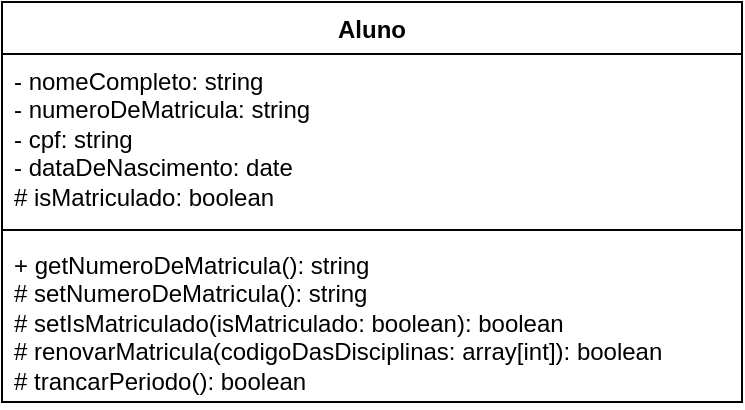 <mxfile version="27.0.6">
  <diagram name="Página-1" id="gNq9mFq6cRzg1u7yFeeX">
    <mxGraphModel grid="1" page="1" gridSize="10" guides="1" tooltips="1" connect="1" arrows="1" fold="1" pageScale="1" pageWidth="827" pageHeight="1169" math="0" shadow="0">
      <root>
        <mxCell id="0" />
        <mxCell id="1" parent="0" />
        <mxCell id="pN0HyvS77nTdUHDOhbPm-2" value="Aluno" style="swimlane;fontStyle=1;align=center;verticalAlign=top;childLayout=stackLayout;horizontal=1;startSize=26;horizontalStack=0;resizeParent=1;resizeParentMax=0;resizeLast=0;collapsible=1;marginBottom=0;whiteSpace=wrap;html=1;" vertex="1" parent="1">
          <mxGeometry x="229" y="485" width="370" height="200" as="geometry">
            <mxRectangle x="330" y="360" width="70" height="30" as="alternateBounds" />
          </mxGeometry>
        </mxCell>
        <mxCell id="pN0HyvS77nTdUHDOhbPm-3" value="- nomeCompleto: string&lt;div&gt;- numeroDeMatricula: string&lt;br&gt;&lt;div&gt;- cpf: string&lt;/div&gt;&lt;div&gt;- dataDeNascimento: date&lt;/div&gt;&lt;div&gt;# isMatriculado: boolean&lt;/div&gt;&lt;/div&gt;" style="text;strokeColor=none;fillColor=none;align=left;verticalAlign=top;spacingLeft=4;spacingRight=4;overflow=hidden;rotatable=0;points=[[0,0.5],[1,0.5]];portConstraint=eastwest;whiteSpace=wrap;html=1;" vertex="1" parent="pN0HyvS77nTdUHDOhbPm-2">
          <mxGeometry y="26" width="370" height="84" as="geometry" />
        </mxCell>
        <mxCell id="pN0HyvS77nTdUHDOhbPm-4" value="" style="line;strokeWidth=1;fillColor=none;align=left;verticalAlign=middle;spacingTop=-1;spacingLeft=3;spacingRight=3;rotatable=0;labelPosition=right;points=[];portConstraint=eastwest;strokeColor=inherit;" vertex="1" parent="pN0HyvS77nTdUHDOhbPm-2">
          <mxGeometry y="110" width="370" height="8" as="geometry" />
        </mxCell>
        <mxCell id="pN0HyvS77nTdUHDOhbPm-5" value="+ getNumeroDeMatricula(): string&lt;div&gt;# setNumeroDeMatricula(): string&lt;br&gt;&lt;div&gt;&lt;div&gt;# s&lt;span style=&quot;background-color: transparent; color: light-dark(rgb(0, 0, 0), rgb(255, 255, 255));&quot;&gt;etIsMatriculado(isMatriculado: boolean): boolean&lt;/span&gt;&lt;/div&gt;&lt;div&gt;# renovarMatricula(codigoDasDisciplinas: array[int]): boolean&lt;/div&gt;&lt;div&gt;# trancarPeriodo(): boolean&lt;/div&gt;&lt;/div&gt;&lt;/div&gt;" style="text;strokeColor=none;fillColor=none;align=left;verticalAlign=top;spacingLeft=4;spacingRight=4;overflow=hidden;rotatable=0;points=[[0,0.5],[1,0.5]];portConstraint=eastwest;whiteSpace=wrap;html=1;" vertex="1" parent="pN0HyvS77nTdUHDOhbPm-2">
          <mxGeometry y="118" width="370" height="82" as="geometry" />
        </mxCell>
      </root>
    </mxGraphModel>
  </diagram>
</mxfile>
